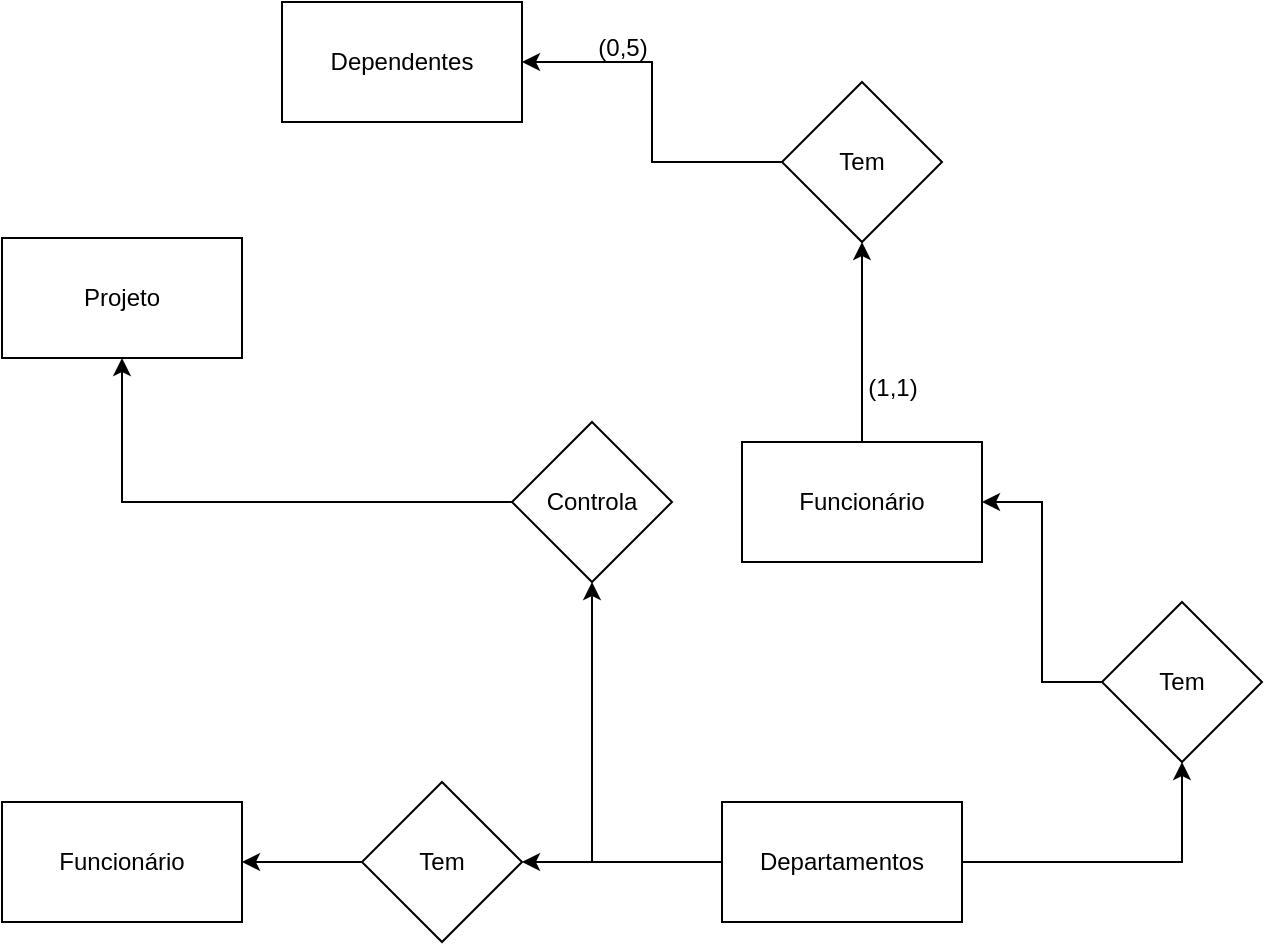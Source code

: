 <mxfile version="27.1.1" pages="2">
  <diagram name="Modelo Conseitual" id="U1Bb1585fyKfU7ALuvLL">
    <mxGraphModel dx="872" dy="483" grid="1" gridSize="10" guides="1" tooltips="1" connect="1" arrows="1" fold="1" page="1" pageScale="1" pageWidth="827" pageHeight="1169" math="0" shadow="0">
      <root>
        <mxCell id="0" />
        <mxCell id="1" parent="0" />
        <mxCell id="pqERRysWemYOMZSpcEX0-46" value="" style="edgeStyle=orthogonalEdgeStyle;rounded=0;orthogonalLoop=1;jettySize=auto;html=1;" edge="1" parent="1" source="pqERRysWemYOMZSpcEX0-1" target="pqERRysWemYOMZSpcEX0-45">
          <mxGeometry relative="1" as="geometry" />
        </mxCell>
        <mxCell id="pqERRysWemYOMZSpcEX0-49" value="" style="edgeStyle=orthogonalEdgeStyle;rounded=0;orthogonalLoop=1;jettySize=auto;html=1;" edge="1" parent="1" source="pqERRysWemYOMZSpcEX0-1" target="pqERRysWemYOMZSpcEX0-48">
          <mxGeometry relative="1" as="geometry" />
        </mxCell>
        <mxCell id="pqERRysWemYOMZSpcEX0-54" value="" style="edgeStyle=orthogonalEdgeStyle;rounded=0;orthogonalLoop=1;jettySize=auto;html=1;" edge="1" parent="1" source="pqERRysWemYOMZSpcEX0-1" target="pqERRysWemYOMZSpcEX0-53">
          <mxGeometry relative="1" as="geometry" />
        </mxCell>
        <mxCell id="pqERRysWemYOMZSpcEX0-1" value="&lt;font style=&quot;vertical-align: inherit;&quot;&gt;&lt;font style=&quot;vertical-align: inherit;&quot;&gt;Departamentos&lt;/font&gt;&lt;/font&gt;" style="rounded=0;whiteSpace=wrap;html=1;" vertex="1" parent="1">
          <mxGeometry x="470" y="700" width="120" height="60" as="geometry" />
        </mxCell>
        <mxCell id="pqERRysWemYOMZSpcEX0-4" value="&lt;font style=&quot;vertical-align: inherit;&quot;&gt;&lt;font style=&quot;vertical-align: inherit;&quot;&gt;Dependentes&lt;/font&gt;&lt;/font&gt;" style="rounded=0;whiteSpace=wrap;html=1;" vertex="1" parent="1">
          <mxGeometry x="250" y="300" width="120" height="60" as="geometry" />
        </mxCell>
        <mxCell id="pqERRysWemYOMZSpcEX0-40" style="edgeStyle=orthogonalEdgeStyle;rounded=0;orthogonalLoop=1;jettySize=auto;html=1;entryX=0.5;entryY=1;entryDx=0;entryDy=0;" edge="1" parent="1" source="pqERRysWemYOMZSpcEX0-5" target="pqERRysWemYOMZSpcEX0-18">
          <mxGeometry relative="1" as="geometry" />
        </mxCell>
        <mxCell id="pqERRysWemYOMZSpcEX0-5" value="&lt;font style=&quot;vertical-align: inherit;&quot;&gt;&lt;font style=&quot;vertical-align: inherit;&quot;&gt;Funcionário&lt;/font&gt;&lt;/font&gt;" style="rounded=0;whiteSpace=wrap;html=1;" vertex="1" parent="1">
          <mxGeometry x="480" y="520" width="120" height="60" as="geometry" />
        </mxCell>
        <mxCell id="pqERRysWemYOMZSpcEX0-18" value="&lt;font style=&quot;vertical-align: inherit;&quot;&gt;&lt;font style=&quot;vertical-align: inherit;&quot;&gt;Tem&lt;/font&gt;&lt;/font&gt;" style="rhombus;whiteSpace=wrap;html=1;" vertex="1" parent="1">
          <mxGeometry x="500" y="340" width="80" height="80" as="geometry" />
        </mxCell>
        <mxCell id="pqERRysWemYOMZSpcEX0-42" style="edgeStyle=orthogonalEdgeStyle;rounded=0;orthogonalLoop=1;jettySize=auto;html=1;" edge="1" parent="1" source="pqERRysWemYOMZSpcEX0-18" target="pqERRysWemYOMZSpcEX0-4">
          <mxGeometry relative="1" as="geometry" />
        </mxCell>
        <mxCell id="pqERRysWemYOMZSpcEX0-43" value="(0,5)" style="text;html=1;align=center;verticalAlign=middle;resizable=0;points=[];autosize=1;strokeColor=none;fillColor=none;" vertex="1" parent="1">
          <mxGeometry x="395" y="308" width="50" height="30" as="geometry" />
        </mxCell>
        <mxCell id="pqERRysWemYOMZSpcEX0-44" value="(1,1)" style="text;html=1;align=center;verticalAlign=middle;resizable=0;points=[];autosize=1;strokeColor=none;fillColor=none;" vertex="1" parent="1">
          <mxGeometry x="530" y="478" width="50" height="30" as="geometry" />
        </mxCell>
        <mxCell id="pqERRysWemYOMZSpcEX0-47" style="edgeStyle=orthogonalEdgeStyle;rounded=0;orthogonalLoop=1;jettySize=auto;html=1;entryX=1;entryY=0.5;entryDx=0;entryDy=0;" edge="1" parent="1" source="pqERRysWemYOMZSpcEX0-45" target="pqERRysWemYOMZSpcEX0-5">
          <mxGeometry relative="1" as="geometry">
            <mxPoint x="720" y="550" as="targetPoint" />
          </mxGeometry>
        </mxCell>
        <mxCell id="pqERRysWemYOMZSpcEX0-45" value="Tem" style="rhombus;whiteSpace=wrap;html=1;rounded=0;" vertex="1" parent="1">
          <mxGeometry x="660" y="600" width="80" height="80" as="geometry" />
        </mxCell>
        <mxCell id="pqERRysWemYOMZSpcEX0-51" value="" style="edgeStyle=orthogonalEdgeStyle;rounded=0;orthogonalLoop=1;jettySize=auto;html=1;" edge="1" parent="1" source="pqERRysWemYOMZSpcEX0-48" target="pqERRysWemYOMZSpcEX0-50">
          <mxGeometry relative="1" as="geometry" />
        </mxCell>
        <mxCell id="pqERRysWemYOMZSpcEX0-48" value="Tem" style="rhombus;whiteSpace=wrap;html=1;rounded=0;" vertex="1" parent="1">
          <mxGeometry x="290" y="690" width="80" height="80" as="geometry" />
        </mxCell>
        <mxCell id="pqERRysWemYOMZSpcEX0-50" value="Funcionário" style="whiteSpace=wrap;html=1;rounded=0;" vertex="1" parent="1">
          <mxGeometry x="110" y="700" width="120" height="60" as="geometry" />
        </mxCell>
        <mxCell id="pqERRysWemYOMZSpcEX0-56" value="" style="edgeStyle=orthogonalEdgeStyle;rounded=0;orthogonalLoop=1;jettySize=auto;html=1;" edge="1" parent="1" source="pqERRysWemYOMZSpcEX0-53" target="pqERRysWemYOMZSpcEX0-55">
          <mxGeometry relative="1" as="geometry" />
        </mxCell>
        <mxCell id="pqERRysWemYOMZSpcEX0-53" value="Controla" style="rhombus;whiteSpace=wrap;html=1;rounded=0;" vertex="1" parent="1">
          <mxGeometry x="365" y="510" width="80" height="80" as="geometry" />
        </mxCell>
        <mxCell id="pqERRysWemYOMZSpcEX0-55" value="Projeto" style="whiteSpace=wrap;html=1;rounded=0;" vertex="1" parent="1">
          <mxGeometry x="110" y="418" width="120" height="60" as="geometry" />
        </mxCell>
      </root>
    </mxGraphModel>
  </diagram>
  <diagram id="0QNvuv7WZ9Z34PWbwXmY" name="Modelo Lógico">
    <mxGraphModel dx="872" dy="483" grid="1" gridSize="10" guides="1" tooltips="1" connect="1" arrows="1" fold="1" page="1" pageScale="1" pageWidth="827" pageHeight="1169" math="0" shadow="0">
      <root>
        <mxCell id="0" />
        <mxCell id="1" parent="0" />
        <mxCell id="hcJ3Gi7aHhlkxzLwOr8K-1" value="&lt;font style=&quot;vertical-align: inherit;&quot;&gt;&lt;font style=&quot;vertical-align: inherit;&quot;&gt;Departamento&lt;/font&gt;&lt;/font&gt;" style="swimlane;fontStyle=0;childLayout=stackLayout;horizontal=1;startSize=30;horizontalStack=0;resizeParent=1;resizeParentMax=0;resizeLast=0;collapsible=1;marginBottom=0;whiteSpace=wrap;html=1;" vertex="1" parent="1">
          <mxGeometry x="160" y="250" width="140" height="180" as="geometry" />
        </mxCell>
        <mxCell id="hcJ3Gi7aHhlkxzLwOr8K-2" value="&lt;font style=&quot;vertical-align: inherit;&quot;&gt;&lt;font style=&quot;vertical-align: inherit;&quot;&gt;Nome&lt;/font&gt;&lt;/font&gt;" style="text;strokeColor=none;fillColor=none;align=left;verticalAlign=middle;spacingLeft=4;spacingRight=4;overflow=hidden;points=[[0,0.5],[1,0.5]];portConstraint=eastwest;rotatable=0;whiteSpace=wrap;html=1;" vertex="1" parent="hcJ3Gi7aHhlkxzLwOr8K-1">
          <mxGeometry y="30" width="140" height="30" as="geometry" />
        </mxCell>
        <mxCell id="hcJ3Gi7aHhlkxzLwOr8K-3" value="&lt;font style=&quot;vertical-align: inherit;&quot;&gt;&lt;font style=&quot;vertical-align: inherit;&quot;&gt;ID Departamento&lt;/font&gt;&lt;/font&gt;" style="text;strokeColor=none;fillColor=none;align=left;verticalAlign=middle;spacingLeft=4;spacingRight=4;overflow=hidden;points=[[0,0.5],[1,0.5]];portConstraint=eastwest;rotatable=0;whiteSpace=wrap;html=1;" vertex="1" parent="hcJ3Gi7aHhlkxzLwOr8K-1">
          <mxGeometry y="60" width="140" height="30" as="geometry" />
        </mxCell>
        <mxCell id="hcJ3Gi7aHhlkxzLwOr8K-4" value="&lt;font style=&quot;vertical-align: inherit;&quot;&gt;&lt;font style=&quot;vertical-align: inherit;&quot;&gt;Gerente&lt;/font&gt;&lt;/font&gt;" style="text;strokeColor=none;fillColor=none;align=left;verticalAlign=middle;spacingLeft=4;spacingRight=4;overflow=hidden;points=[[0,0.5],[1,0.5]];portConstraint=eastwest;rotatable=0;whiteSpace=wrap;html=1;" vertex="1" parent="hcJ3Gi7aHhlkxzLwOr8K-1">
          <mxGeometry y="90" width="140" height="30" as="geometry" />
        </mxCell>
        <mxCell id="hcJ3Gi7aHhlkxzLwOr8K-5" value="&lt;font style=&quot;vertical-align: inherit;&quot;&gt;&lt;font style=&quot;vertical-align: inherit;&quot;&gt;&lt;font style=&quot;vertical-align: inherit;&quot;&gt;&lt;font style=&quot;vertical-align: inherit;&quot;&gt;&lt;font style=&quot;vertical-align: inherit;&quot;&gt;&lt;font style=&quot;vertical-align: inherit;&quot;&gt;&lt;font style=&quot;vertical-align: inherit;&quot;&gt;&lt;font style=&quot;vertical-align: inherit;&quot;&gt;&lt;font style=&quot;vertical-align: inherit;&quot;&gt;&lt;font style=&quot;vertical-align: inherit;&quot;&gt;Funcionário&lt;/font&gt;&lt;/font&gt;&lt;/font&gt;&lt;/font&gt;&lt;/font&gt;&lt;/font&gt;&lt;/font&gt;&lt;/font&gt;&lt;/font&gt;&lt;/font&gt;" style="text;strokeColor=none;fillColor=none;align=left;verticalAlign=middle;spacingLeft=4;spacingRight=4;overflow=hidden;points=[[0,0.5],[1,0.5]];portConstraint=eastwest;rotatable=0;whiteSpace=wrap;html=1;" vertex="1" parent="hcJ3Gi7aHhlkxzLwOr8K-1">
          <mxGeometry y="120" width="140" height="30" as="geometry" />
        </mxCell>
        <mxCell id="hcJ3Gi7aHhlkxzLwOr8K-6" value="&lt;font style=&quot;vertical-align: inherit;&quot;&gt;&lt;font style=&quot;vertical-align: inherit;&quot;&gt;&lt;font style=&quot;vertical-align: inherit;&quot;&gt;&lt;font style=&quot;vertical-align: inherit;&quot;&gt;&lt;font style=&quot;vertical-align: inherit;&quot;&gt;&lt;font style=&quot;vertical-align: inherit;&quot;&gt;&lt;font style=&quot;vertical-align: inherit;&quot;&gt;&lt;font style=&quot;vertical-align: inherit;&quot;&gt;&lt;font style=&quot;vertical-align: inherit;&quot;&gt;&lt;font style=&quot;vertical-align: inherit;&quot;&gt;&lt;font style=&quot;vertical-align: inherit;&quot;&gt;&lt;font style=&quot;vertical-align: inherit;&quot;&gt;Telefone&lt;/font&gt;&lt;/font&gt;&lt;/font&gt;&lt;/font&gt;&lt;/font&gt;&lt;/font&gt;&lt;/font&gt;&lt;/font&gt;&lt;/font&gt;&lt;/font&gt;&lt;/font&gt;&lt;/font&gt;" style="text;strokeColor=none;fillColor=none;align=left;verticalAlign=middle;spacingLeft=4;spacingRight=4;overflow=hidden;points=[[0,0.5],[1,0.5]];portConstraint=eastwest;rotatable=0;whiteSpace=wrap;html=1;" vertex="1" parent="hcJ3Gi7aHhlkxzLwOr8K-1">
          <mxGeometry y="150" width="140" height="30" as="geometry" />
        </mxCell>
        <mxCell id="hcJ3Gi7aHhlkxzLwOr8K-7" value="&lt;font style=&quot;vertical-align: inherit;&quot;&gt;&lt;font style=&quot;vertical-align: inherit;&quot;&gt;Projeto&lt;/font&gt;&lt;/font&gt;" style="swimlane;fontStyle=0;childLayout=stackLayout;horizontal=1;startSize=30;horizontalStack=0;resizeParent=1;resizeParentMax=0;resizeLast=0;collapsible=1;marginBottom=0;whiteSpace=wrap;html=1;" vertex="1" parent="1">
          <mxGeometry x="510" y="250" width="140" height="150" as="geometry" />
        </mxCell>
        <mxCell id="hcJ3Gi7aHhlkxzLwOr8K-8" value="&lt;font style=&quot;vertical-align: inherit;&quot;&gt;&lt;font style=&quot;vertical-align: inherit;&quot;&gt;Nome&lt;/font&gt;&lt;/font&gt;" style="text;strokeColor=none;fillColor=none;align=left;verticalAlign=middle;spacingLeft=4;spacingRight=4;overflow=hidden;points=[[0,0.5],[1,0.5]];portConstraint=eastwest;rotatable=0;whiteSpace=wrap;html=1;" vertex="1" parent="hcJ3Gi7aHhlkxzLwOr8K-7">
          <mxGeometry y="30" width="140" height="30" as="geometry" />
        </mxCell>
        <mxCell id="hcJ3Gi7aHhlkxzLwOr8K-9" value="&lt;font style=&quot;vertical-align: inherit;&quot;&gt;&lt;font style=&quot;vertical-align: inherit;&quot;&gt;&lt;font style=&quot;vertical-align: inherit;&quot;&gt;&lt;font style=&quot;vertical-align: inherit;&quot;&gt;Número&lt;/font&gt;&lt;/font&gt;&lt;/font&gt;&lt;/font&gt;" style="text;strokeColor=none;fillColor=none;align=left;verticalAlign=middle;spacingLeft=4;spacingRight=4;overflow=hidden;points=[[0,0.5],[1,0.5]];portConstraint=eastwest;rotatable=0;whiteSpace=wrap;html=1;" vertex="1" parent="hcJ3Gi7aHhlkxzLwOr8K-7">
          <mxGeometry y="60" width="140" height="30" as="geometry" />
        </mxCell>
        <mxCell id="hcJ3Gi7aHhlkxzLwOr8K-10" value="&lt;font style=&quot;vertical-align: inherit;&quot;&gt;&lt;font style=&quot;vertical-align: inherit;&quot;&gt;&lt;font style=&quot;vertical-align: inherit;&quot;&gt;&lt;font style=&quot;vertical-align: inherit;&quot;&gt;&lt;font style=&quot;vertical-align: inherit;&quot;&gt;&lt;font style=&quot;vertical-align: inherit;&quot;&gt;Local&lt;/font&gt;&lt;/font&gt;&lt;/font&gt;&lt;/font&gt;&lt;/font&gt;&lt;/font&gt;" style="text;strokeColor=none;fillColor=none;align=left;verticalAlign=middle;spacingLeft=4;spacingRight=4;overflow=hidden;points=[[0,0.5],[1,0.5]];portConstraint=eastwest;rotatable=0;whiteSpace=wrap;html=1;" vertex="1" parent="hcJ3Gi7aHhlkxzLwOr8K-7">
          <mxGeometry y="90" width="140" height="30" as="geometry" />
        </mxCell>
        <mxCell id="hcJ3Gi7aHhlkxzLwOr8K-11" value="ID Departamento" style="text;strokeColor=none;fillColor=none;align=left;verticalAlign=middle;spacingLeft=4;spacingRight=4;overflow=hidden;points=[[0,0.5],[1,0.5]];portConstraint=eastwest;rotatable=0;whiteSpace=wrap;html=1;" vertex="1" parent="hcJ3Gi7aHhlkxzLwOr8K-7">
          <mxGeometry y="120" width="140" height="30" as="geometry" />
        </mxCell>
        <mxCell id="hcJ3Gi7aHhlkxzLwOr8K-12" value="Funcionário" style="swimlane;fontStyle=0;childLayout=stackLayout;horizontal=1;startSize=30;horizontalStack=0;resizeParent=1;resizeParentMax=0;resizeLast=0;collapsible=1;marginBottom=0;whiteSpace=wrap;html=1;" vertex="1" parent="1">
          <mxGeometry x="160" y="530" width="140" height="210" as="geometry" />
        </mxCell>
        <mxCell id="C2OU3ZhTs8uoupMLew75-6" value="ID Funcionário" style="text;strokeColor=none;fillColor=none;align=left;verticalAlign=middle;spacingLeft=4;spacingRight=4;overflow=hidden;points=[[0,0.5],[1,0.5]];portConstraint=eastwest;rotatable=0;whiteSpace=wrap;html=1;" vertex="1" parent="hcJ3Gi7aHhlkxzLwOr8K-12">
          <mxGeometry y="30" width="140" height="30" as="geometry" />
        </mxCell>
        <mxCell id="hcJ3Gi7aHhlkxzLwOr8K-13" value="Nome" style="text;strokeColor=none;fillColor=none;align=left;verticalAlign=middle;spacingLeft=4;spacingRight=4;overflow=hidden;points=[[0,0.5],[1,0.5]];portConstraint=eastwest;rotatable=0;whiteSpace=wrap;html=1;" vertex="1" parent="hcJ3Gi7aHhlkxzLwOr8K-12">
          <mxGeometry y="60" width="140" height="30" as="geometry" />
        </mxCell>
        <mxCell id="hcJ3Gi7aHhlkxzLwOr8K-14" value="CPF" style="text;strokeColor=none;fillColor=none;align=left;verticalAlign=middle;spacingLeft=4;spacingRight=4;overflow=hidden;points=[[0,0.5],[1,0.5]];portConstraint=eastwest;rotatable=0;whiteSpace=wrap;html=1;" vertex="1" parent="hcJ3Gi7aHhlkxzLwOr8K-12">
          <mxGeometry y="90" width="140" height="30" as="geometry" />
        </mxCell>
        <mxCell id="hcJ3Gi7aHhlkxzLwOr8K-15" value="Endereço" style="text;strokeColor=none;fillColor=none;align=left;verticalAlign=middle;spacingLeft=4;spacingRight=4;overflow=hidden;points=[[0,0.5],[1,0.5]];portConstraint=eastwest;rotatable=0;whiteSpace=wrap;html=1;" vertex="1" parent="hcJ3Gi7aHhlkxzLwOr8K-12">
          <mxGeometry y="120" width="140" height="30" as="geometry" />
        </mxCell>
        <mxCell id="hcJ3Gi7aHhlkxzLwOr8K-16" value="Salário" style="text;strokeColor=none;fillColor=none;align=left;verticalAlign=middle;spacingLeft=4;spacingRight=4;overflow=hidden;points=[[0,0.5],[1,0.5]];portConstraint=eastwest;rotatable=0;whiteSpace=wrap;html=1;" vertex="1" parent="hcJ3Gi7aHhlkxzLwOr8K-12">
          <mxGeometry y="150" width="140" height="30" as="geometry" />
        </mxCell>
        <mxCell id="hcJ3Gi7aHhlkxzLwOr8K-17" value="ID Dependente" style="text;strokeColor=none;fillColor=none;align=left;verticalAlign=middle;spacingLeft=4;spacingRight=4;overflow=hidden;points=[[0,0.5],[1,0.5]];portConstraint=eastwest;rotatable=0;whiteSpace=wrap;html=1;" vertex="1" parent="hcJ3Gi7aHhlkxzLwOr8K-12">
          <mxGeometry y="180" width="140" height="30" as="geometry" />
        </mxCell>
        <mxCell id="hcJ3Gi7aHhlkxzLwOr8K-18" value="Endereço" style="swimlane;fontStyle=0;childLayout=stackLayout;horizontal=1;startSize=30;horizontalStack=0;resizeParent=1;resizeParentMax=0;resizeLast=0;collapsible=1;marginBottom=0;whiteSpace=wrap;html=1;" vertex="1" parent="1">
          <mxGeometry x="530" y="510" width="140" height="180" as="geometry" />
        </mxCell>
        <mxCell id="hcJ3Gi7aHhlkxzLwOr8K-19" value="ID" style="text;strokeColor=none;fillColor=none;align=left;verticalAlign=middle;spacingLeft=4;spacingRight=4;overflow=hidden;points=[[0,0.5],[1,0.5]];portConstraint=eastwest;rotatable=0;whiteSpace=wrap;html=1;" vertex="1" parent="hcJ3Gi7aHhlkxzLwOr8K-18">
          <mxGeometry y="30" width="140" height="30" as="geometry" />
        </mxCell>
        <mxCell id="hcJ3Gi7aHhlkxzLwOr8K-20" value="Rua" style="text;strokeColor=none;fillColor=none;align=left;verticalAlign=middle;spacingLeft=4;spacingRight=4;overflow=hidden;points=[[0,0.5],[1,0.5]];portConstraint=eastwest;rotatable=0;whiteSpace=wrap;html=1;" vertex="1" parent="hcJ3Gi7aHhlkxzLwOr8K-18">
          <mxGeometry y="60" width="140" height="30" as="geometry" />
        </mxCell>
        <mxCell id="hcJ3Gi7aHhlkxzLwOr8K-21" value="Bairro" style="text;strokeColor=none;fillColor=none;align=left;verticalAlign=middle;spacingLeft=4;spacingRight=4;overflow=hidden;points=[[0,0.5],[1,0.5]];portConstraint=eastwest;rotatable=0;whiteSpace=wrap;html=1;" vertex="1" parent="hcJ3Gi7aHhlkxzLwOr8K-18">
          <mxGeometry y="90" width="140" height="30" as="geometry" />
        </mxCell>
        <mxCell id="hcJ3Gi7aHhlkxzLwOr8K-22" value="CEP" style="text;strokeColor=none;fillColor=none;align=left;verticalAlign=middle;spacingLeft=4;spacingRight=4;overflow=hidden;points=[[0,0.5],[1,0.5]];portConstraint=eastwest;rotatable=0;whiteSpace=wrap;html=1;" vertex="1" parent="hcJ3Gi7aHhlkxzLwOr8K-18">
          <mxGeometry y="120" width="140" height="30" as="geometry" />
        </mxCell>
        <mxCell id="hcJ3Gi7aHhlkxzLwOr8K-23" value="Cidade" style="text;strokeColor=none;fillColor=none;align=left;verticalAlign=middle;spacingLeft=4;spacingRight=4;overflow=hidden;points=[[0,0.5],[1,0.5]];portConstraint=eastwest;rotatable=0;whiteSpace=wrap;html=1;" vertex="1" parent="hcJ3Gi7aHhlkxzLwOr8K-18">
          <mxGeometry y="150" width="140" height="30" as="geometry" />
        </mxCell>
        <mxCell id="hcJ3Gi7aHhlkxzLwOr8K-24" style="edgeStyle=orthogonalEdgeStyle;rounded=0;orthogonalLoop=1;jettySize=auto;html=1;entryX=0;entryY=0.5;entryDx=0;entryDy=0;" edge="1" parent="1" source="hcJ3Gi7aHhlkxzLwOr8K-3" target="hcJ3Gi7aHhlkxzLwOr8K-11">
          <mxGeometry relative="1" as="geometry" />
        </mxCell>
        <mxCell id="C2OU3ZhTs8uoupMLew75-2" value="1" style="text;html=1;align=center;verticalAlign=middle;resizable=0;points=[];autosize=1;strokeColor=none;fillColor=none;" vertex="1" parent="1">
          <mxGeometry x="115" y="308" width="30" height="30" as="geometry" />
        </mxCell>
        <mxCell id="C2OU3ZhTs8uoupMLew75-4" value="1" style="text;html=1;align=center;verticalAlign=middle;resizable=0;points=[];autosize=1;strokeColor=none;fillColor=none;" vertex="1" parent="1">
          <mxGeometry x="350" y="300" width="30" height="30" as="geometry" />
        </mxCell>
        <mxCell id="C2OU3ZhTs8uoupMLew75-5" value="(0,n)" style="text;html=1;align=center;verticalAlign=middle;resizable=0;points=[];autosize=1;strokeColor=none;fillColor=none;" vertex="1" parent="1">
          <mxGeometry x="450" y="360" width="50" height="30" as="geometry" />
        </mxCell>
        <mxCell id="C2OU3ZhTs8uoupMLew75-7" style="edgeStyle=orthogonalEdgeStyle;rounded=0;orthogonalLoop=1;jettySize=auto;html=1;entryX=0;entryY=0.5;entryDx=0;entryDy=0;" edge="1" parent="1" source="hcJ3Gi7aHhlkxzLwOr8K-15" target="hcJ3Gi7aHhlkxzLwOr8K-19">
          <mxGeometry relative="1" as="geometry" />
        </mxCell>
        <mxCell id="C2OU3ZhTs8uoupMLew75-8" style="edgeStyle=orthogonalEdgeStyle;rounded=0;orthogonalLoop=1;jettySize=auto;html=1;entryX=0;entryY=0.5;entryDx=0;entryDy=0;" edge="1" parent="1" source="hcJ3Gi7aHhlkxzLwOr8K-3" target="C2OU3ZhTs8uoupMLew75-6">
          <mxGeometry relative="1" as="geometry" />
        </mxCell>
        <mxCell id="C2OU3ZhTs8uoupMLew75-9" value="Dependente" style="swimlane;fontStyle=0;childLayout=stackLayout;horizontal=1;startSize=30;horizontalStack=0;resizeParent=1;resizeParentMax=0;resizeLast=0;collapsible=1;marginBottom=0;whiteSpace=wrap;html=1;" vertex="1" parent="1">
          <mxGeometry x="390" y="830" width="140" height="180" as="geometry" />
        </mxCell>
        <mxCell id="C2OU3ZhTs8uoupMLew75-10" value="Nome" style="text;strokeColor=none;fillColor=none;align=left;verticalAlign=middle;spacingLeft=4;spacingRight=4;overflow=hidden;points=[[0,0.5],[1,0.5]];portConstraint=eastwest;rotatable=0;whiteSpace=wrap;html=1;" vertex="1" parent="C2OU3ZhTs8uoupMLew75-9">
          <mxGeometry y="30" width="140" height="30" as="geometry" />
        </mxCell>
        <mxCell id="C2OU3ZhTs8uoupMLew75-11" value="Sexo" style="text;strokeColor=none;fillColor=none;align=left;verticalAlign=middle;spacingLeft=4;spacingRight=4;overflow=hidden;points=[[0,0.5],[1,0.5]];portConstraint=eastwest;rotatable=0;whiteSpace=wrap;html=1;" vertex="1" parent="C2OU3ZhTs8uoupMLew75-9">
          <mxGeometry y="60" width="140" height="30" as="geometry" />
        </mxCell>
        <mxCell id="C2OU3ZhTs8uoupMLew75-12" value="Data_nascimento" style="text;strokeColor=none;fillColor=none;align=left;verticalAlign=middle;spacingLeft=4;spacingRight=4;overflow=hidden;points=[[0,0.5],[1,0.5]];portConstraint=eastwest;rotatable=0;whiteSpace=wrap;html=1;" vertex="1" parent="C2OU3ZhTs8uoupMLew75-9">
          <mxGeometry y="90" width="140" height="30" as="geometry" />
        </mxCell>
        <mxCell id="C2OU3ZhTs8uoupMLew75-13" value="Parentesco" style="text;strokeColor=none;fillColor=none;align=left;verticalAlign=middle;spacingLeft=4;spacingRight=4;overflow=hidden;points=[[0,0.5],[1,0.5]];portConstraint=eastwest;rotatable=0;whiteSpace=wrap;html=1;" vertex="1" parent="C2OU3ZhTs8uoupMLew75-9">
          <mxGeometry y="120" width="140" height="30" as="geometry" />
        </mxCell>
        <mxCell id="C2OU3ZhTs8uoupMLew75-14" value="ID Funcionário" style="text;strokeColor=none;fillColor=none;align=left;verticalAlign=middle;spacingLeft=4;spacingRight=4;overflow=hidden;points=[[0,0.5],[1,0.5]];portConstraint=eastwest;rotatable=0;whiteSpace=wrap;html=1;" vertex="1" parent="C2OU3ZhTs8uoupMLew75-9">
          <mxGeometry y="150" width="140" height="30" as="geometry" />
        </mxCell>
        <mxCell id="C2OU3ZhTs8uoupMLew75-15" style="edgeStyle=orthogonalEdgeStyle;rounded=0;orthogonalLoop=1;jettySize=auto;html=1;" edge="1" parent="1" source="C2OU3ZhTs8uoupMLew75-6" target="C2OU3ZhTs8uoupMLew75-14">
          <mxGeometry relative="1" as="geometry" />
        </mxCell>
      </root>
    </mxGraphModel>
  </diagram>
</mxfile>
